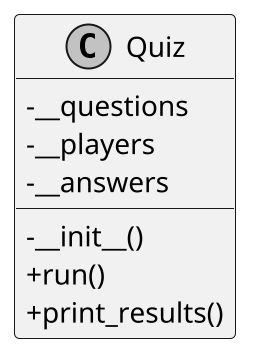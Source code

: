 @startuml
skinparam monochrome true
skinparam classAttributeIconSize 0
scale 2
class Quiz{
    -__questions
    -__players
    -__answers
    -__init__()
    +run()
    +print_results()
}
@enduml